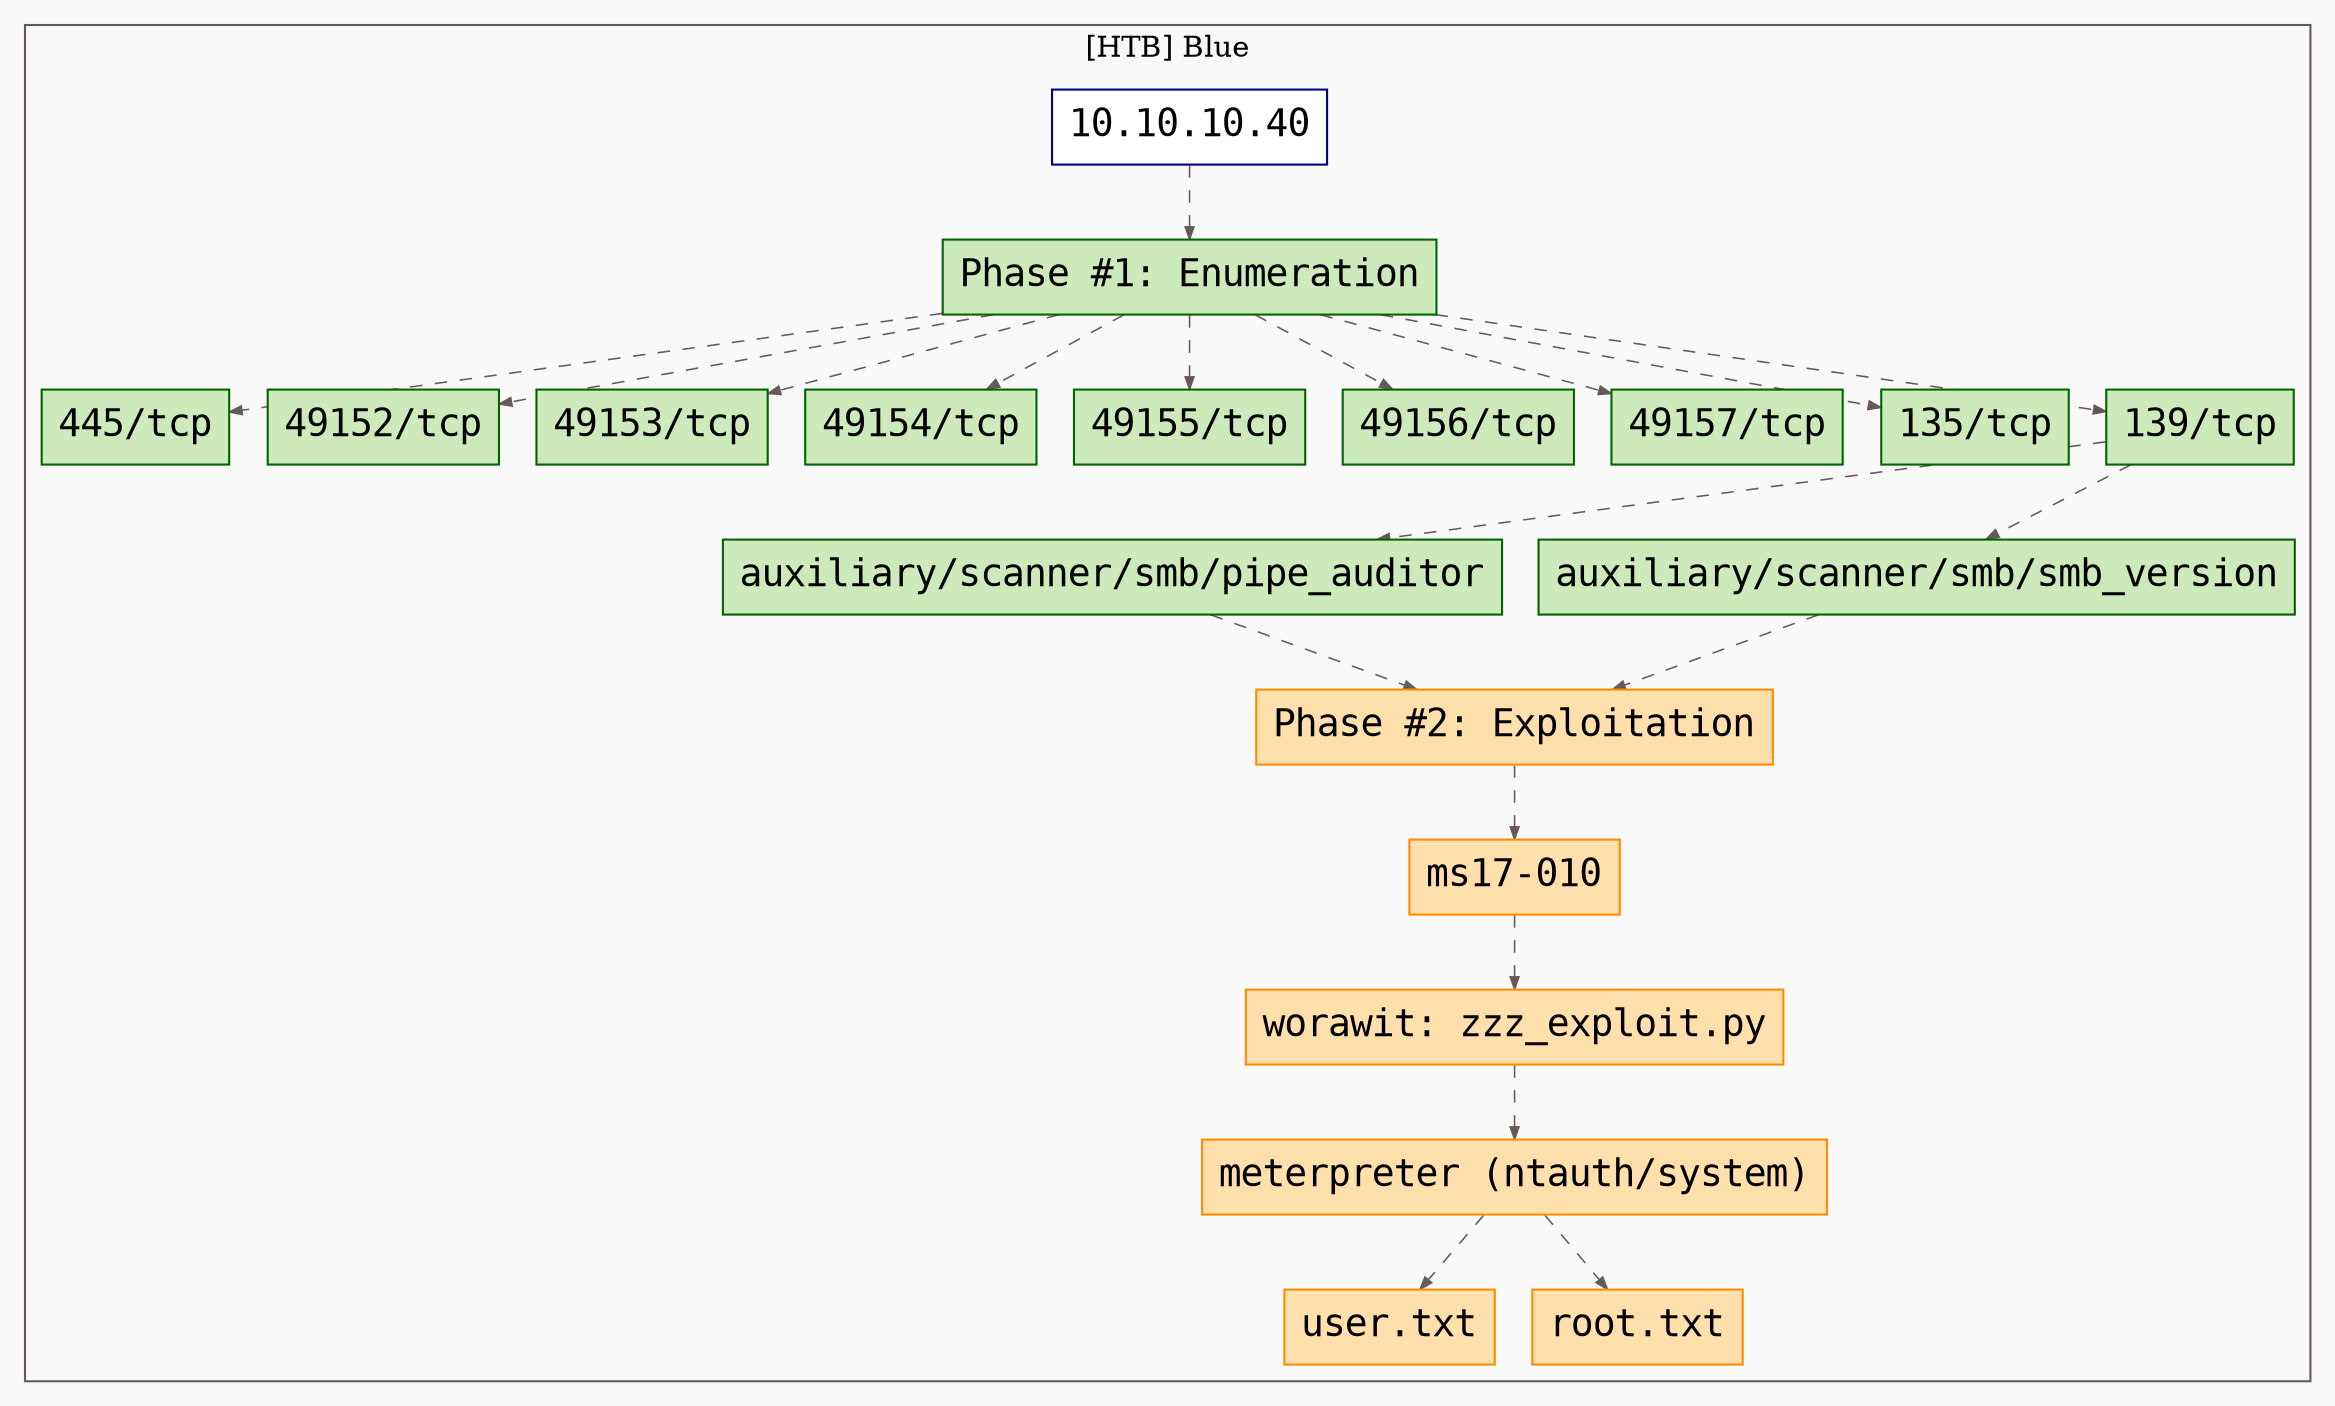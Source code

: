 digraph G {
  #rankdir=LR;
  nodesdictep=1.0; splines="line"; K=0.6; overlap=scale; fixedsize=true; resolution=72; bgcolor="#f9f9f9"; outputorder="edgesfirst";
  node [fontname="courier" fontsize=18 shape=box width=0.25 fillcolor="white" style="filled,solid"];
  edge [style=dashed color="#665957" penwidth=0.75 arrowsize=0.6];

  0[label="10.10.10.40" color="navyblue" fillcolor="#ffffff" tooltip="[HTB] Blue"];
  10[label="user.txt" color="darkorange" fillcolor="#ffe0ac" tooltip="Phase #2:Exploitation"];
  11[label="root.txt" color="darkorange" fillcolor="#ffe0ac" tooltip="Phase #2:Exploitation"];
  12[label="445/tcp" color="darkgreen" fillcolor="#cceabb" tooltip="Phase #1:Enumeration"];
  13[label="49152/tcp" color="darkgreen" fillcolor="#cceabb" tooltip="Phase #1:Enumeration"];
  14[label="49153/tcp" color="darkgreen" fillcolor="#cceabb" tooltip="Phase #1:Enumeration"];
  15[label="49154/tcp" color="darkgreen" fillcolor="#cceabb" tooltip="Phase #1:Enumeration"];
  16[label="49155/tcp" color="darkgreen" fillcolor="#cceabb" tooltip="Phase #1:Enumeration"];
  17[label="49156/tcp" color="darkgreen" fillcolor="#cceabb" tooltip="Phase #1:Enumeration"];
  18[label="49157/tcp" color="darkgreen" fillcolor="#cceabb" tooltip="Phase #1:Enumeration"];
  1[label="Phase #1: Enumeration" color="darkgreen" fillcolor="#cceabb" tooltip="Phase #1:Enumeration"];
  2[label="135/tcp" color="darkgreen" fillcolor="#cceabb" tooltip="Phase #1:Enumeration"];
  3[label="139/tcp" color="darkgreen" fillcolor="#cceabb" tooltip="Phase #1:Enumeration"];
  4[label="auxiliary/scanner/smb/pipe_auditor" color="darkgreen" fillcolor="#cceabb" tooltip="Phase #1:Enumeration"];
  5[label="Phase #2: Exploitation" color="darkorange" fillcolor="#ffe0ac" tooltip="Phase #2:Exploitation"];
  6[label="ms17-010" color="darkorange" fillcolor="#ffe0ac" tooltip="Phase #2:Exploitation"];
  7[label="auxiliary/scanner/smb/smb_version" color="darkgreen" fillcolor="#cceabb" tooltip="Phase #1:Enumeration"];
  8[label="worawit: zzz_exploit.py" color="darkorange" fillcolor="#ffe0ac" tooltip="Phase #2:Exploitation"];
  9[label="meterpreter (ntauth/system)" color="darkorange" fillcolor="#ffe0ac" tooltip="Phase #2:Exploitation"];

  subgraph cluster_0 {
    node [style="filled,solid"];
    label = "[HTB] Blue";
    color = "#665957";
    0 -> 1 [color="#665957"];
    1 -> 12 [color="#665957"];
    1 -> 13 [color="#665957"];
    1 -> 14 [color="#665957"];
    1 -> 15 [color="#665957"];
    1 -> 16 [color="#665957"];
    1 -> 17 [color="#665957"];
    1 -> 18 [color="#665957"];
    1 -> 2 [color="#665957"];
    1 -> 3 [color="#665957"];
    3 -> 4 [color="#665957"];
    3 -> 7 [color="#665957"];
    4 -> 5 [color="#665957"];
    5 -> 6 [color="#665957"];
    6 -> 8 [color="#665957"];
    7 -> 5 [color="#665957"];
    8 -> 9 [color="#665957"];
    9 -> 10 [color="#665957"];
    9 -> 11 [color="#665957"];
  }
}
